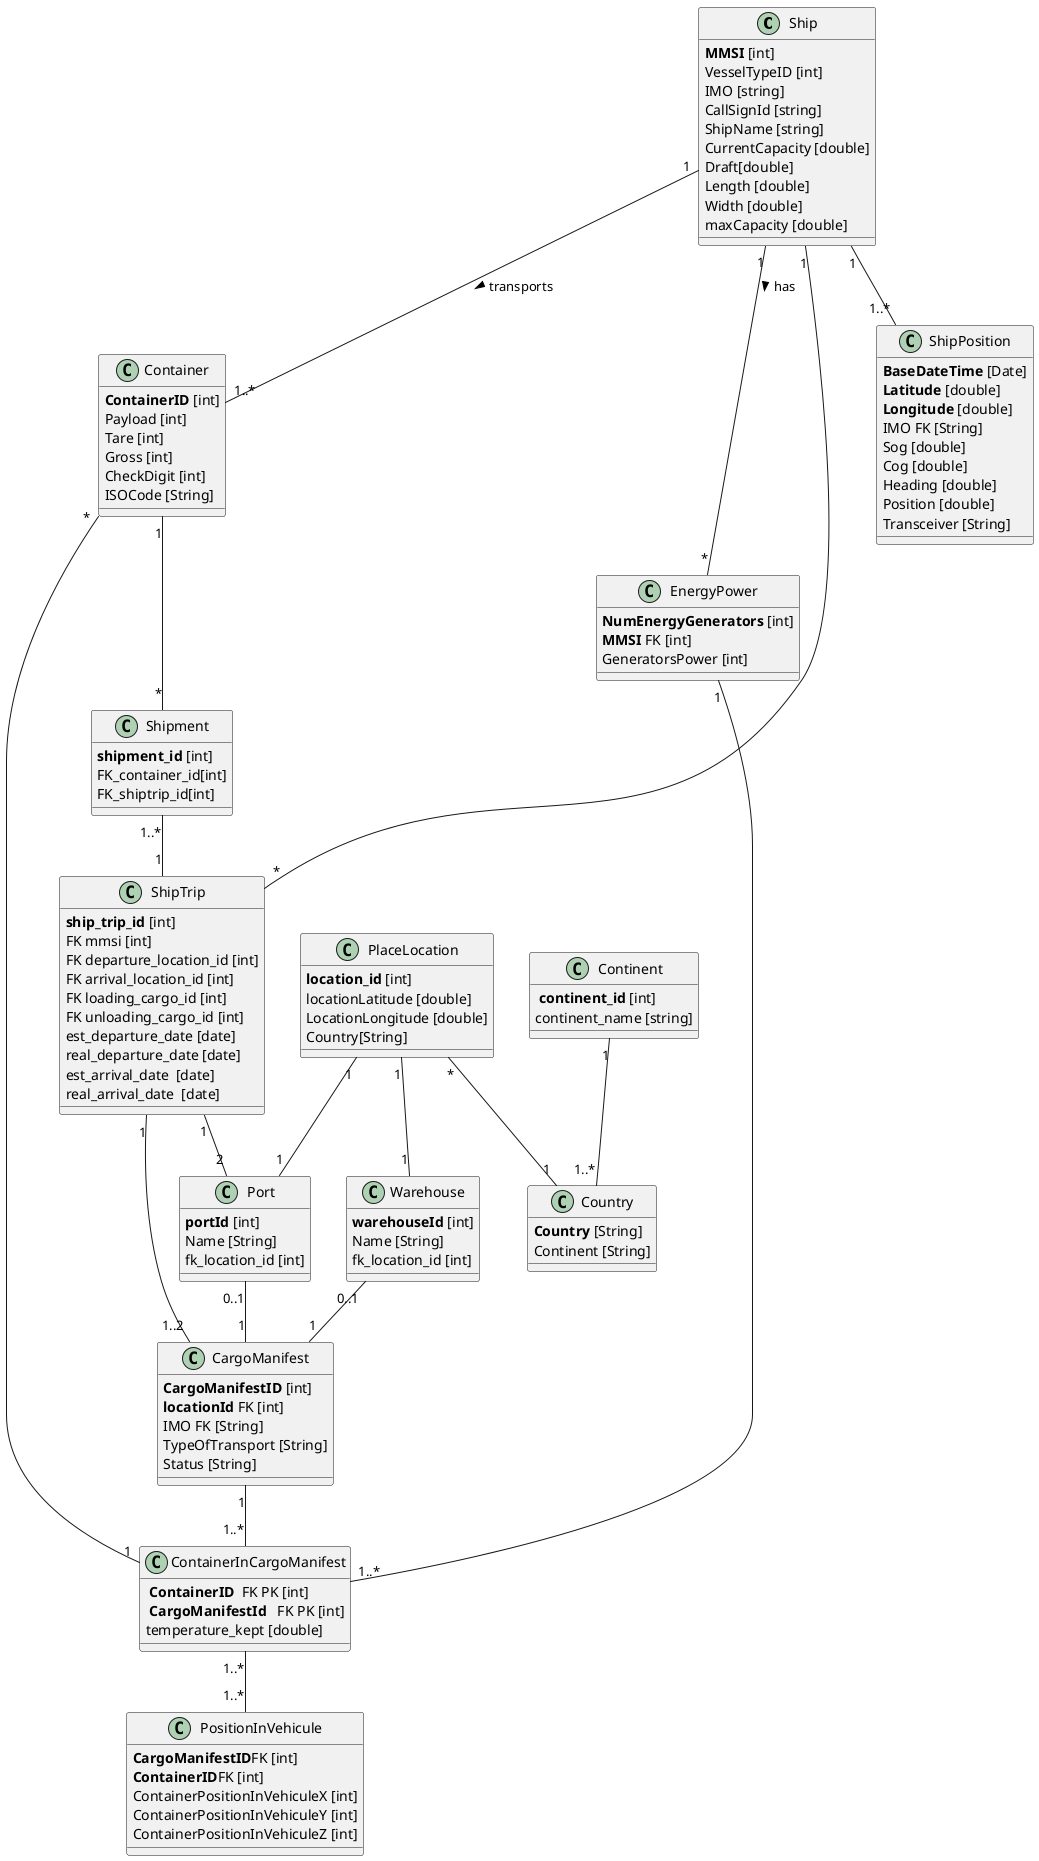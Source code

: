 @startuml
'https://plantuml.com/class-diagram

/'class Company{

}'/

class Ship{
    **MMSI** [int]
    VesselTypeID [int]
    IMO [string]
    CallSignId [string]
    ShipName [string]
    CurrentCapacity [double]
    Draft[double]
    Length [double]
    Width [double]
    maxCapacity [double]
}
class Continent{
   ** continent_id** [int]
    continent_name [string]
}
class ShipTrip{
    **ship_trip_id** [int]
    FK mmsi [int]
    FK departure_location_id [int]
    FK arrival_location_id [int]
    FK loading_cargo_id [int]
    FK unloading_cargo_id [int]
    est_departure_date [date]
    real_departure_date [date]
    est_arrival_date  [date]
    real_arrival_date  [date]
}
class ShipPosition{
    **BaseDateTime** [Date]
    **Latitude** [double]
    **Longitude** [double]
    IMO FK [String]
    Sog [double]
    Cog [double]
    Heading [double]
    Position [double]
    Transceiver [String] /'perguntar ao grupo'/
}

class Container{
    **ContainerID** [int]
    Payload [int]
    Tare [int]
    Gross [int]
    CheckDigit [int]
    ISOCode [String]
}

class EnergyPower{
    **NumEnergyGenerators** [int]
    **MMSI** FK [int]
    GeneratorsPower [int]
}
/'refrigeration state is ambigous'/

/'manifest type(loading, unloading) changes its values'/
class CargoManifest{
    **CargoManifestID** [int]
    **locationId** FK [int]
    IMO FK [String]
    TypeOfTransport [String]
    Status [String]
}

class PositionInVehicule{
    **CargoManifestID**FK [int]
    **ContainerID**FK [int]
    ContainerPositionInVehiculeX [int]
    ContainerPositionInVehiculeY [int]
    ContainerPositionInVehiculeZ [int]
}

class Port {
    **portId** [int]
    Name [String]
    fk_location_id [int]
}

class Warehouse {
    **warehouseId** [int]
    Name [String]
    fk_location_id [int]

}

class Country{
    **Country** [String]
    Continent [String]
}

class PlaceLocation{
    **location_id** [int]
    locationLatitude [double]
    LocationLongitude [double]
    Country[String]
}

class ContainerInCargoManifest{
    ** ContainerID ** FK PK [int]
    ** CargoManifestId **  FK PK [int]
    temperature_kept [double]
}
class Shipment{
    **shipment_id** [int]
    FK_container_id[int]
    FK_shiptrip_id[int]
}


/'class Truck{
    truckID
}

class Transports{
    truckId FK
    warehouseId FK
}'/




Ship "1" -- "1..*" Container : transports >
Ship "1" -- "1..*" ShipPosition
/'Docking "1" -- "1..2" CargoManifest'/
ShipTrip "1" -- "2" Port

Ship "1" -- "*" ShipTrip
CargoManifest "1" -- "1..*" ContainerInCargoManifest
Container "*" -- "1" ContainerInCargoManifest
/'Truck "1" -- "1..*" CargoManifest'/
/'
Truck "*" -- "1" Container
'/
Port "0..1" -- "1" CargoManifest
Warehouse "0..1" -- "1" CargoManifest
PlaceLocation "*" -- "1" Country
Continent "1" -- "1..*" Country
PlaceLocation "1" -- "1" Port
PlaceLocation "1" -- "1" Warehouse

/'Relacoes N para N, falta relacao'/
/'
Truck "1..*" -- "1..*" Warehouse
'/
/'Ship "1" -- "*" Docking'/
ShipTrip "1" -- "1..2" CargoManifest
Ship "1" -- "*" EnergyPower : has >
ContainerInCargoManifest "1..*" -- "1..*" PositionInVehicule
EnergyPower "1" -- "1..*" ContainerInCargoManifest
Container "1" -- "*" Shipment
Shipment "1..*" -- "1" ShipTrip
@enduml